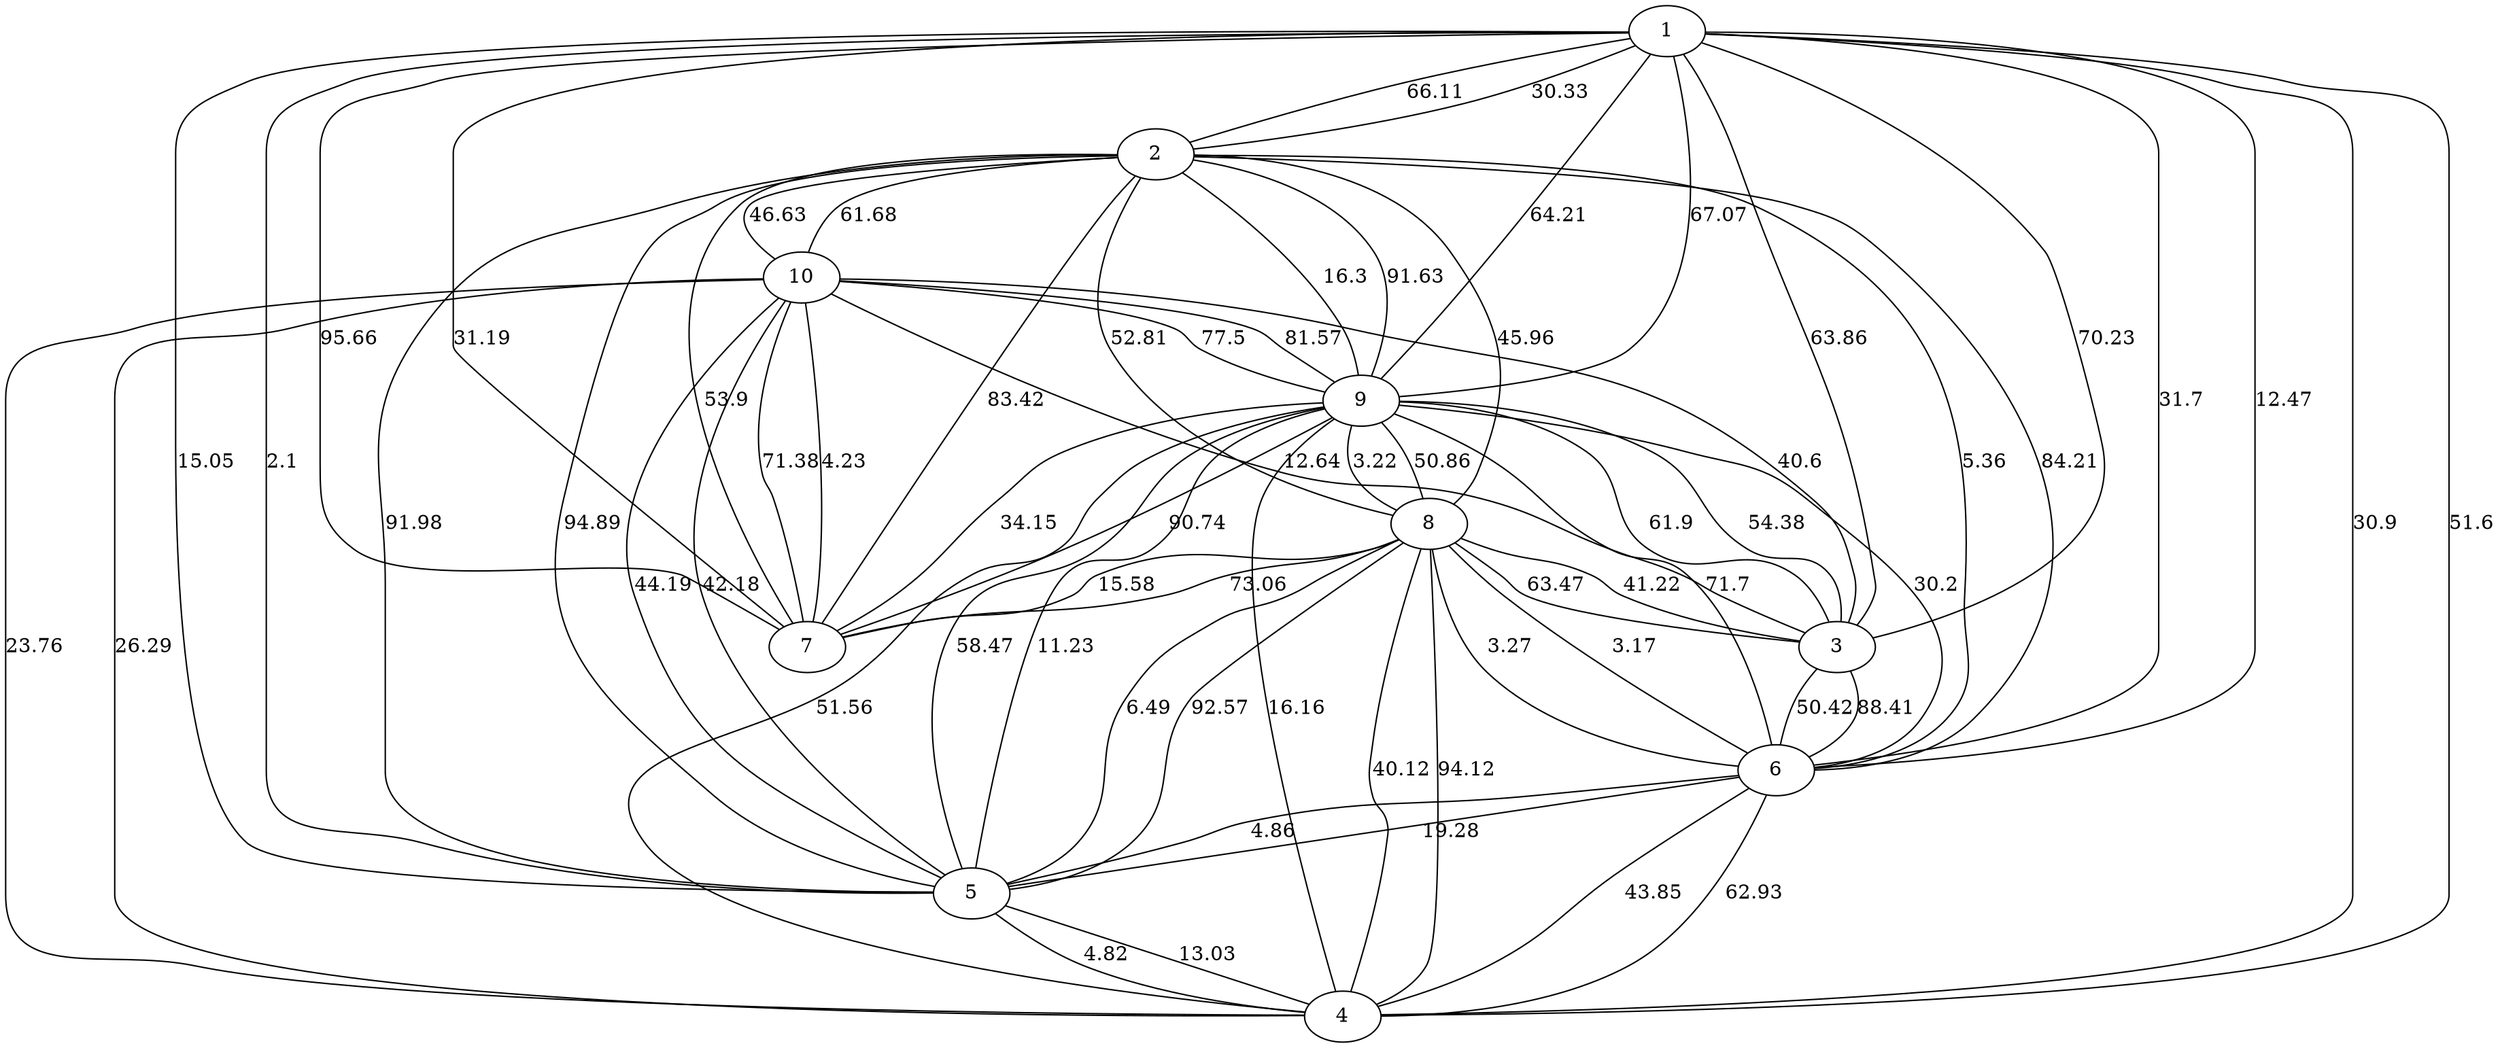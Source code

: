 graph x {
1 -- 2[label=66.11];
1 -- 3[label=63.86];
1 -- 4[label=30.9];
1 -- 5[label=15.05];
1 -- 6[label=31.7];
1 -- 7[label=95.66];
1 -- 9[label=67.07];
2 -- 1[label=30.33];
2 -- 5[label=94.89];
2 -- 6[label=5.36];
2 -- 7[label=83.42];
2 -- 8[label=52.81];
2 -- 9[label=16.3];
2 -- 10[label=46.63];
3 -- 1[label=70.23];
3 -- 6[label=50.42];
3 -- 8[label=41.22];
3 -- 9[label=54.38];
3 -- 10[label=40.6];
4 -- 1[label=51.6];
4 -- 5[label=13.03];
4 -- 6[label=62.93];
4 -- 8[label=94.12];
4 -- 9[label=16.16];
4 -- 10[label=26.29];
5 -- 1[label=2.1];
5 -- 2[label=91.98];
5 -- 4[label=4.82];
5 -- 6[label=4.86];
5 -- 8[label=92.57];
5 -- 9[label=11.23];
5 -- 10[label=42.18];
6 -- 1[label=12.47];
6 -- 2[label=84.21];
6 -- 3[label=88.41];
6 -- 4[label=43.85];
6 -- 5[label=19.28];
6 -- 8[label=3.17];
6 -- 9[label=30.2];
7 -- 1[label=31.19];
7 -- 2[label=53.9];
7 -- 8[label=73.06];
7 -- 9[label=34.15];
7 -- 10[label=71.38];
8 -- 2[label=45.96];
8 -- 3[label=63.47];
8 -- 4[label=40.12];
8 -- 5[label=6.49];
8 -- 6[label=3.27];
8 -- 7[label=15.58];
8 -- 9[label=50.86];
9 -- 1[label=64.21];
9 -- 2[label=91.63];
9 -- 3[label=61.9];
9 -- 4[label=51.56];
9 -- 5[label=58.47];
9 -- 6[label=71.7];
9 -- 7[label=90.74];
9 -- 8[label=3.22];
9 -- 10[label=81.57];
10 -- 2[label=61.68];
10 -- 3[label=12.64];
10 -- 4[label=23.76];
10 -- 5[label=44.19];
10 -- 7[label=4.23];
10 -- 9[label=77.5];
}